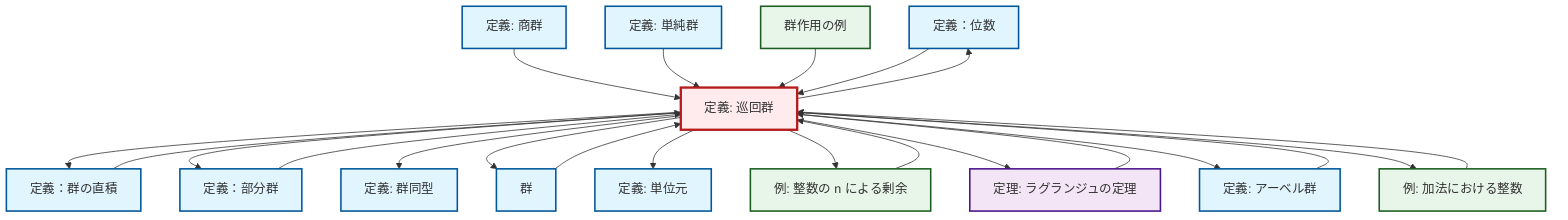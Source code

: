 graph TD
    classDef definition fill:#e1f5fe,stroke:#01579b,stroke-width:2px
    classDef theorem fill:#f3e5f5,stroke:#4a148c,stroke-width:2px
    classDef axiom fill:#fff3e0,stroke:#e65100,stroke-width:2px
    classDef example fill:#e8f5e9,stroke:#1b5e20,stroke-width:2px
    classDef current fill:#ffebee,stroke:#b71c1c,stroke-width:3px
    def-isomorphism["定義: 群同型"]:::definition
    def-order["定義：位数"]:::definition
    ex-integers-addition["例: 加法における整数"]:::example
    def-direct-product["定義：群の直積"]:::definition
    def-group["群"]:::definition
    thm-lagrange["定理: ラグランジュの定理"]:::theorem
    def-quotient-group["定義: 商群"]:::definition
    ex-quotient-integers-mod-n["例: 整数の n による剰余"]:::example
    def-subgroup["定義：部分群"]:::definition
    ex-group-action-examples["群作用の例"]:::example
    def-simple-group["定義: 単純群"]:::definition
    def-abelian-group["定義: アーベル群"]:::definition
    def-cyclic-group["定義: 巡回群"]:::definition
    def-identity-element["定義: 単位元"]:::definition
    def-direct-product --> def-cyclic-group
    def-cyclic-group --> def-direct-product
    ex-integers-addition --> def-cyclic-group
    def-cyclic-group --> def-order
    thm-lagrange --> def-cyclic-group
    def-quotient-group --> def-cyclic-group
    def-cyclic-group --> def-subgroup
    def-simple-group --> def-cyclic-group
    def-cyclic-group --> def-isomorphism
    def-group --> def-cyclic-group
    def-cyclic-group --> def-group
    ex-group-action-examples --> def-cyclic-group
    def-order --> def-cyclic-group
    def-abelian-group --> def-cyclic-group
    def-cyclic-group --> def-identity-element
    def-cyclic-group --> ex-quotient-integers-mod-n
    ex-quotient-integers-mod-n --> def-cyclic-group
    def-subgroup --> def-cyclic-group
    def-cyclic-group --> thm-lagrange
    def-cyclic-group --> def-abelian-group
    def-cyclic-group --> ex-integers-addition
    class def-cyclic-group current